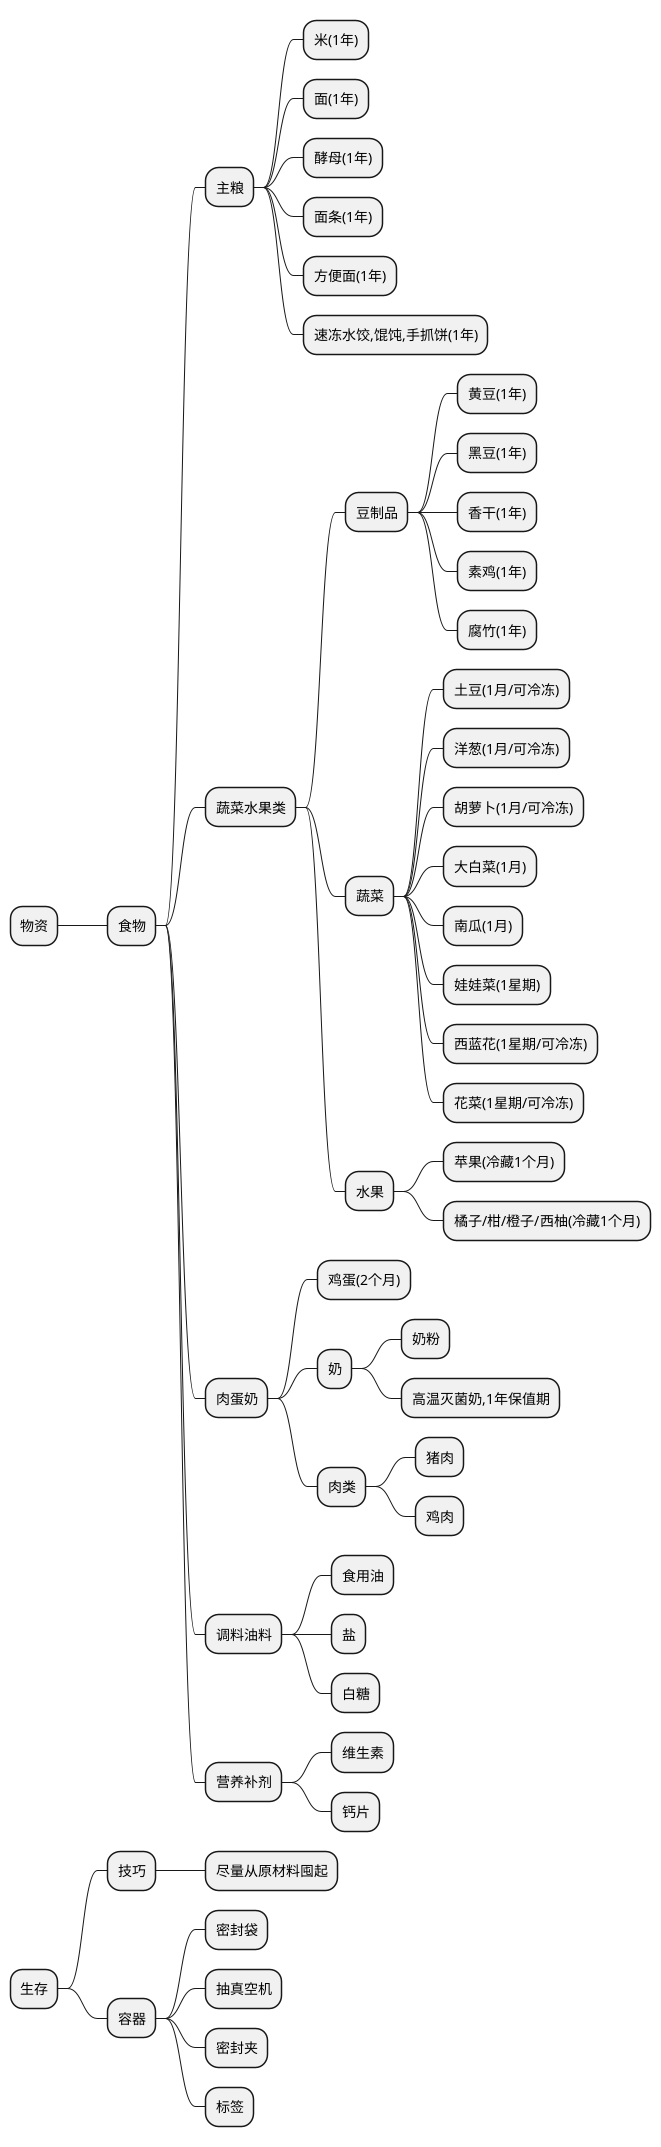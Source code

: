 @startmindmap 中国

* 物资

** 食物


*** 主粮
**** 米(1年)
**** 面(1年)
**** 酵母(1年)
**** 面条(1年)
**** 方便面(1年)
**** 速冻水饺,馄饨,手抓饼(1年)


*** 蔬菜水果类
**** 豆制品
***** 黄豆(1年)
***** 黑豆(1年)
***** 香干(1年)
***** 素鸡(1年)
***** 腐竹(1年)

**** 蔬菜
***** 土豆(1月/可冷冻)
***** 洋葱(1月/可冷冻)
***** 胡萝卜(1月/可冷冻)
***** 大白菜(1月)
***** 南瓜(1月)
***** 娃娃菜(1星期)
***** 西蓝花(1星期/可冷冻)
***** 花菜(1星期/可冷冻)


**** 水果
***** 苹果(冷藏1个月)
***** 橘子/柑/橙子/西柚(冷藏1个月)


*** 肉蛋奶
**** 鸡蛋(2个月)
**** 奶
***** 奶粉
***** 高温灭菌奶,1年保值期
**** 肉类
***** 猪肉
***** 鸡肉



*** 调料油料
**** 食用油
**** 盐
**** 白糖



*** 营养补剂
**** 维生素
**** 钙片





* 生存
** 技巧
*** 尽量从原材料囤起

** 容器
*** 密封袋
*** 抽真空机
*** 密封夹
*** 标签




@endmindmap